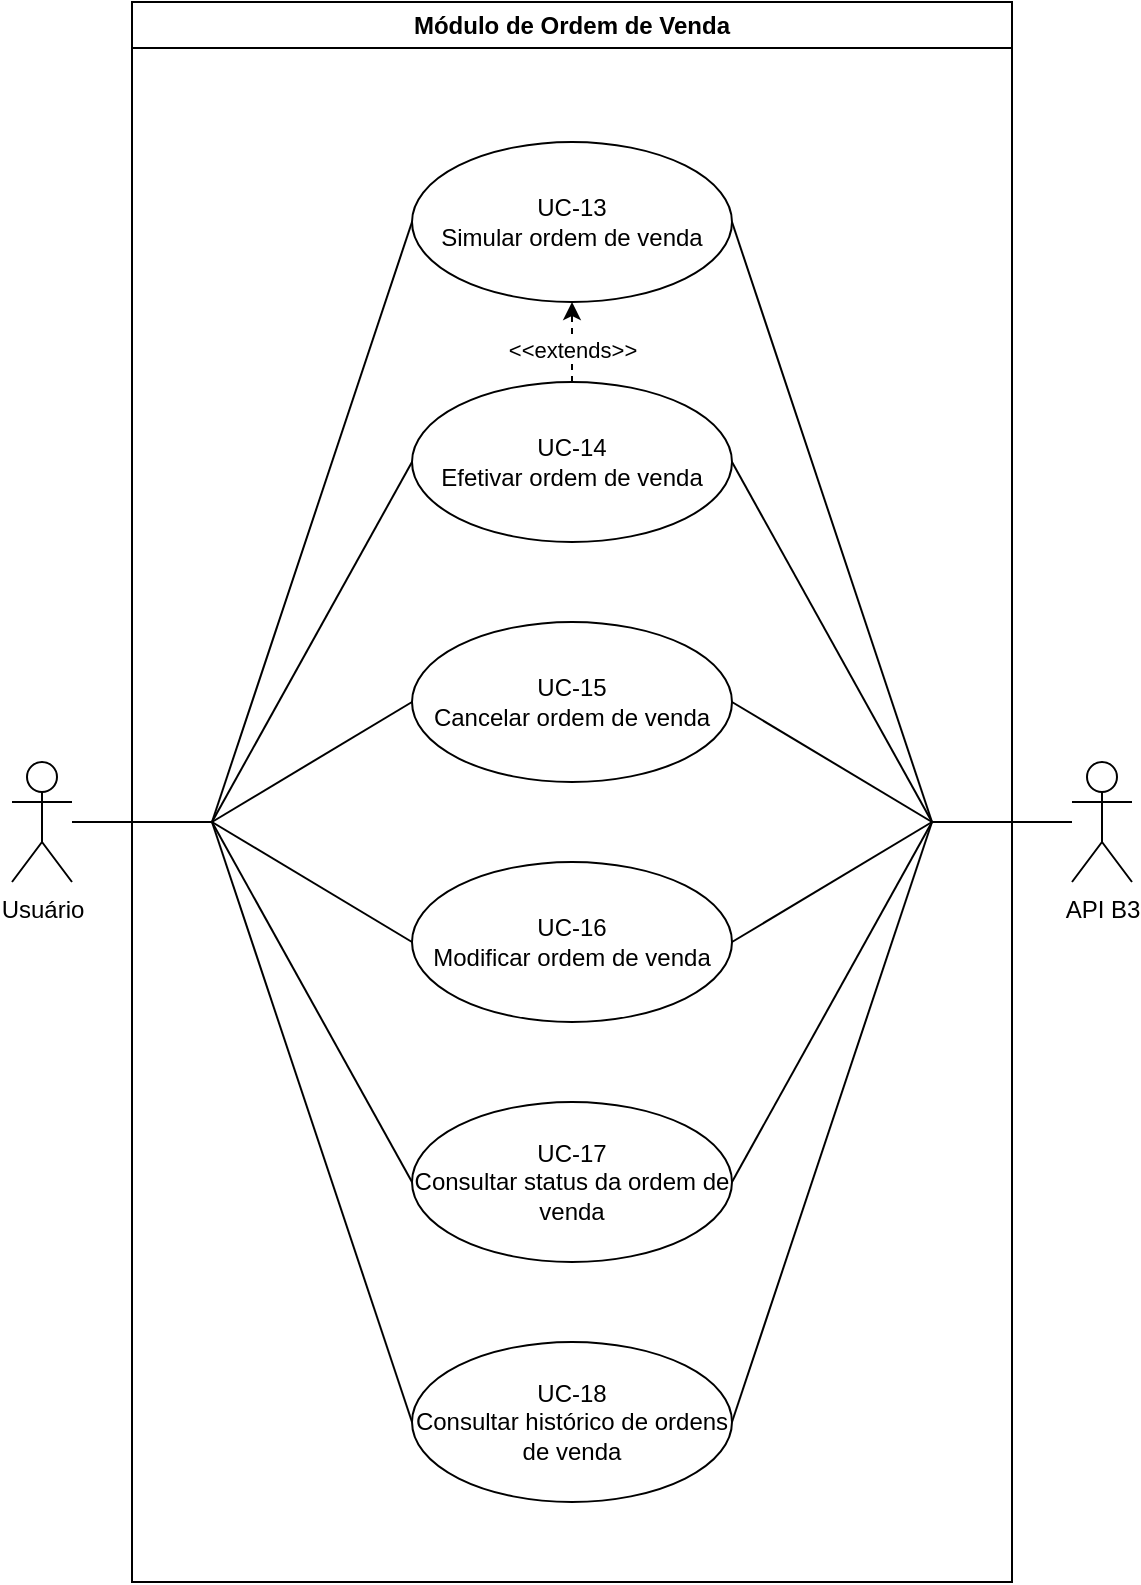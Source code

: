 <mxfile version="24.7.8">
  <diagram name="Page-1" id="magkBhk4KmJtrxDzVgJV">
    <mxGraphModel dx="662" dy="556" grid="1" gridSize="10" guides="0" tooltips="1" connect="1" arrows="1" fold="1" page="1" pageScale="1" pageWidth="1" pageHeight="1" math="0" shadow="0">
      <root>
        <mxCell id="0" />
        <mxCell id="1" parent="0" />
        <mxCell id="6Fi_e5lVrd8VuNeaOpWh-1" value="Módulo de Ordem de Venda" style="swimlane;whiteSpace=wrap;html=1;" parent="1" vertex="1">
          <mxGeometry x="160" y="10" width="440" height="790" as="geometry" />
        </mxCell>
        <mxCell id="6Fi_e5lVrd8VuNeaOpWh-6" value="UC-15&lt;div&gt;Cancelar ordem de venda&lt;/div&gt;" style="ellipse;whiteSpace=wrap;html=1;" parent="6Fi_e5lVrd8VuNeaOpWh-1" vertex="1">
          <mxGeometry x="140" y="310" width="160" height="80" as="geometry" />
        </mxCell>
        <mxCell id="6Fi_e5lVrd8VuNeaOpWh-9" value="UC-16&lt;div&gt;Modificar ordem de venda&lt;/div&gt;" style="ellipse;whiteSpace=wrap;html=1;" parent="6Fi_e5lVrd8VuNeaOpWh-1" vertex="1">
          <mxGeometry x="140" y="430" width="160" height="80" as="geometry" />
        </mxCell>
        <mxCell id="6Fi_e5lVrd8VuNeaOpWh-10" value="UC-17&lt;div&gt;Consultar status da ordem de venda&lt;/div&gt;" style="ellipse;whiteSpace=wrap;html=1;" parent="6Fi_e5lVrd8VuNeaOpWh-1" vertex="1">
          <mxGeometry x="140" y="550" width="160" height="80" as="geometry" />
        </mxCell>
        <mxCell id="6Fi_e5lVrd8VuNeaOpWh-11" value="UC-18&lt;div&gt;Consultar histórico de ordens de venda&lt;/div&gt;" style="ellipse;whiteSpace=wrap;html=1;" parent="6Fi_e5lVrd8VuNeaOpWh-1" vertex="1">
          <mxGeometry x="140" y="670" width="160" height="80" as="geometry" />
        </mxCell>
        <mxCell id="KC5h7yGK_1tuZ1Sm0AFM-5" style="edgeStyle=orthogonalEdgeStyle;rounded=0;orthogonalLoop=1;jettySize=auto;html=1;exitX=0.5;exitY=0;exitDx=0;exitDy=0;entryX=0.5;entryY=1;entryDx=0;entryDy=0;strokeColor=default;dashed=1;" edge="1" parent="6Fi_e5lVrd8VuNeaOpWh-1" source="6Fi_e5lVrd8VuNeaOpWh-16" target="KC5h7yGK_1tuZ1Sm0AFM-1">
          <mxGeometry relative="1" as="geometry" />
        </mxCell>
        <mxCell id="KC5h7yGK_1tuZ1Sm0AFM-6" value="&amp;lt;&amp;lt;extends&amp;gt;&amp;gt;" style="edgeLabel;html=1;align=center;verticalAlign=middle;resizable=0;points=[];" vertex="1" connectable="0" parent="KC5h7yGK_1tuZ1Sm0AFM-5">
          <mxGeometry x="-0.18" relative="1" as="geometry">
            <mxPoint as="offset" />
          </mxGeometry>
        </mxCell>
        <mxCell id="6Fi_e5lVrd8VuNeaOpWh-16" value="UC-14&lt;div&gt;Efetivar ordem de venda&lt;/div&gt;" style="ellipse;whiteSpace=wrap;html=1;" parent="6Fi_e5lVrd8VuNeaOpWh-1" vertex="1">
          <mxGeometry x="140" y="190" width="160" height="80" as="geometry" />
        </mxCell>
        <mxCell id="KC5h7yGK_1tuZ1Sm0AFM-1" value="UC-13&lt;div&gt;Simular ordem de venda&lt;/div&gt;" style="ellipse;whiteSpace=wrap;html=1;" vertex="1" parent="6Fi_e5lVrd8VuNeaOpWh-1">
          <mxGeometry x="140" y="70" width="160" height="80" as="geometry" />
        </mxCell>
        <mxCell id="XbBQ54yWR8MxngpIoZ2N-2" style="edgeStyle=none;curved=1;rounded=0;orthogonalLoop=1;jettySize=auto;html=1;fontSize=12;startSize=8;endSize=8;endArrow=none;endFill=0;" parent="1" source="6Fi_e5lVrd8VuNeaOpWh-2" edge="1">
          <mxGeometry relative="1" as="geometry">
            <mxPoint x="200" y="420" as="targetPoint" />
          </mxGeometry>
        </mxCell>
        <mxCell id="6Fi_e5lVrd8VuNeaOpWh-2" value="Usuário" style="shape=umlActor;verticalLabelPosition=bottom;verticalAlign=top;html=1;outlineConnect=0;" parent="1" vertex="1">
          <mxGeometry x="100" y="390" width="30" height="60" as="geometry" />
        </mxCell>
        <mxCell id="XbBQ54yWR8MxngpIoZ2N-3" value="" style="endArrow=none;html=1;rounded=0;fontSize=12;startSize=8;endSize=8;curved=1;entryX=0;entryY=0.5;entryDx=0;entryDy=0;" parent="1" target="6Fi_e5lVrd8VuNeaOpWh-16" edge="1">
          <mxGeometry width="50" height="50" relative="1" as="geometry">
            <mxPoint x="200" y="420" as="sourcePoint" />
            <mxPoint x="310" y="350" as="targetPoint" />
          </mxGeometry>
        </mxCell>
        <mxCell id="XbBQ54yWR8MxngpIoZ2N-4" value="" style="endArrow=none;html=1;rounded=0;fontSize=12;startSize=8;endSize=8;curved=1;entryX=0;entryY=0.5;entryDx=0;entryDy=0;" parent="1" target="6Fi_e5lVrd8VuNeaOpWh-6" edge="1">
          <mxGeometry width="50" height="50" relative="1" as="geometry">
            <mxPoint x="200" y="420" as="sourcePoint" />
            <mxPoint x="310" y="230" as="targetPoint" />
          </mxGeometry>
        </mxCell>
        <mxCell id="XbBQ54yWR8MxngpIoZ2N-5" value="" style="endArrow=none;html=1;rounded=0;fontSize=12;startSize=8;endSize=8;curved=1;entryX=0;entryY=0.5;entryDx=0;entryDy=0;" parent="1" target="6Fi_e5lVrd8VuNeaOpWh-9" edge="1">
          <mxGeometry width="50" height="50" relative="1" as="geometry">
            <mxPoint x="200" y="420" as="sourcePoint" />
            <mxPoint x="310" y="290" as="targetPoint" />
          </mxGeometry>
        </mxCell>
        <mxCell id="XbBQ54yWR8MxngpIoZ2N-6" value="" style="endArrow=none;html=1;rounded=0;fontSize=12;startSize=8;endSize=8;curved=1;exitX=0;exitY=0.5;exitDx=0;exitDy=0;" parent="1" source="6Fi_e5lVrd8VuNeaOpWh-10" edge="1">
          <mxGeometry width="50" height="50" relative="1" as="geometry">
            <mxPoint x="260" y="460" as="sourcePoint" />
            <mxPoint x="200" y="420" as="targetPoint" />
          </mxGeometry>
        </mxCell>
        <mxCell id="XbBQ54yWR8MxngpIoZ2N-10" value="" style="endArrow=none;html=1;rounded=0;fontSize=12;startSize=8;endSize=8;curved=1;exitX=0;exitY=0.5;exitDx=0;exitDy=0;" parent="1" source="6Fi_e5lVrd8VuNeaOpWh-11" edge="1">
          <mxGeometry width="50" height="50" relative="1" as="geometry">
            <mxPoint x="260" y="510" as="sourcePoint" />
            <mxPoint x="200" y="420" as="targetPoint" />
          </mxGeometry>
        </mxCell>
        <mxCell id="XbBQ54yWR8MxngpIoZ2N-11" value="API B3" style="shape=umlActor;verticalLabelPosition=bottom;verticalAlign=top;html=1;outlineConnect=0;" parent="1" vertex="1">
          <mxGeometry x="630" y="390" width="30" height="60" as="geometry" />
        </mxCell>
        <mxCell id="XbBQ54yWR8MxngpIoZ2N-12" value="" style="endArrow=none;html=1;rounded=0;fontSize=12;startSize=8;endSize=8;curved=1;" parent="1" target="XbBQ54yWR8MxngpIoZ2N-11" edge="1">
          <mxGeometry width="50" height="50" relative="1" as="geometry">
            <mxPoint x="560" y="420" as="sourcePoint" />
            <mxPoint x="300" y="310" as="targetPoint" />
          </mxGeometry>
        </mxCell>
        <mxCell id="XbBQ54yWR8MxngpIoZ2N-13" value="" style="endArrow=none;html=1;rounded=0;fontSize=12;startSize=8;endSize=8;curved=1;entryX=1;entryY=0.5;entryDx=0;entryDy=0;" parent="1" target="6Fi_e5lVrd8VuNeaOpWh-16" edge="1">
          <mxGeometry width="50" height="50" relative="1" as="geometry">
            <mxPoint x="560" y="420" as="sourcePoint" />
            <mxPoint x="300" y="310" as="targetPoint" />
          </mxGeometry>
        </mxCell>
        <mxCell id="XbBQ54yWR8MxngpIoZ2N-14" value="" style="endArrow=none;html=1;rounded=0;fontSize=12;startSize=8;endSize=8;curved=1;entryX=1;entryY=0.5;entryDx=0;entryDy=0;" parent="1" target="6Fi_e5lVrd8VuNeaOpWh-6" edge="1">
          <mxGeometry width="50" height="50" relative="1" as="geometry">
            <mxPoint x="560" y="420" as="sourcePoint" />
            <mxPoint x="300" y="310" as="targetPoint" />
          </mxGeometry>
        </mxCell>
        <mxCell id="XbBQ54yWR8MxngpIoZ2N-15" value="" style="endArrow=none;html=1;rounded=0;fontSize=12;startSize=8;endSize=8;curved=1;entryX=1;entryY=0.5;entryDx=0;entryDy=0;" parent="1" target="6Fi_e5lVrd8VuNeaOpWh-9" edge="1">
          <mxGeometry width="50" height="50" relative="1" as="geometry">
            <mxPoint x="560" y="420" as="sourcePoint" />
            <mxPoint x="300" y="310" as="targetPoint" />
          </mxGeometry>
        </mxCell>
        <mxCell id="XbBQ54yWR8MxngpIoZ2N-16" value="" style="endArrow=none;html=1;rounded=0;fontSize=12;startSize=8;endSize=8;curved=1;entryX=1;entryY=0.5;entryDx=0;entryDy=0;" parent="1" target="6Fi_e5lVrd8VuNeaOpWh-10" edge="1">
          <mxGeometry width="50" height="50" relative="1" as="geometry">
            <mxPoint x="560" y="420" as="sourcePoint" />
            <mxPoint x="300" y="310" as="targetPoint" />
          </mxGeometry>
        </mxCell>
        <mxCell id="XbBQ54yWR8MxngpIoZ2N-17" value="" style="endArrow=none;html=1;rounded=0;fontSize=12;startSize=8;endSize=8;curved=1;exitX=1;exitY=0.5;exitDx=0;exitDy=0;" parent="1" source="6Fi_e5lVrd8VuNeaOpWh-11" edge="1">
          <mxGeometry width="50" height="50" relative="1" as="geometry">
            <mxPoint x="250" y="520" as="sourcePoint" />
            <mxPoint x="560" y="420" as="targetPoint" />
          </mxGeometry>
        </mxCell>
        <mxCell id="KC5h7yGK_1tuZ1Sm0AFM-3" value="" style="endArrow=none;html=1;rounded=0;entryX=0;entryY=0.5;entryDx=0;entryDy=0;" edge="1" parent="1" target="KC5h7yGK_1tuZ1Sm0AFM-1">
          <mxGeometry width="50" height="50" relative="1" as="geometry">
            <mxPoint x="200" y="420" as="sourcePoint" />
            <mxPoint x="360" y="190" as="targetPoint" />
          </mxGeometry>
        </mxCell>
        <mxCell id="KC5h7yGK_1tuZ1Sm0AFM-4" value="" style="endArrow=none;html=1;rounded=0;entryX=1;entryY=0.5;entryDx=0;entryDy=0;" edge="1" parent="1" target="KC5h7yGK_1tuZ1Sm0AFM-1">
          <mxGeometry width="50" height="50" relative="1" as="geometry">
            <mxPoint x="560" y="420" as="sourcePoint" />
            <mxPoint x="360" y="190" as="targetPoint" />
          </mxGeometry>
        </mxCell>
      </root>
    </mxGraphModel>
  </diagram>
</mxfile>
